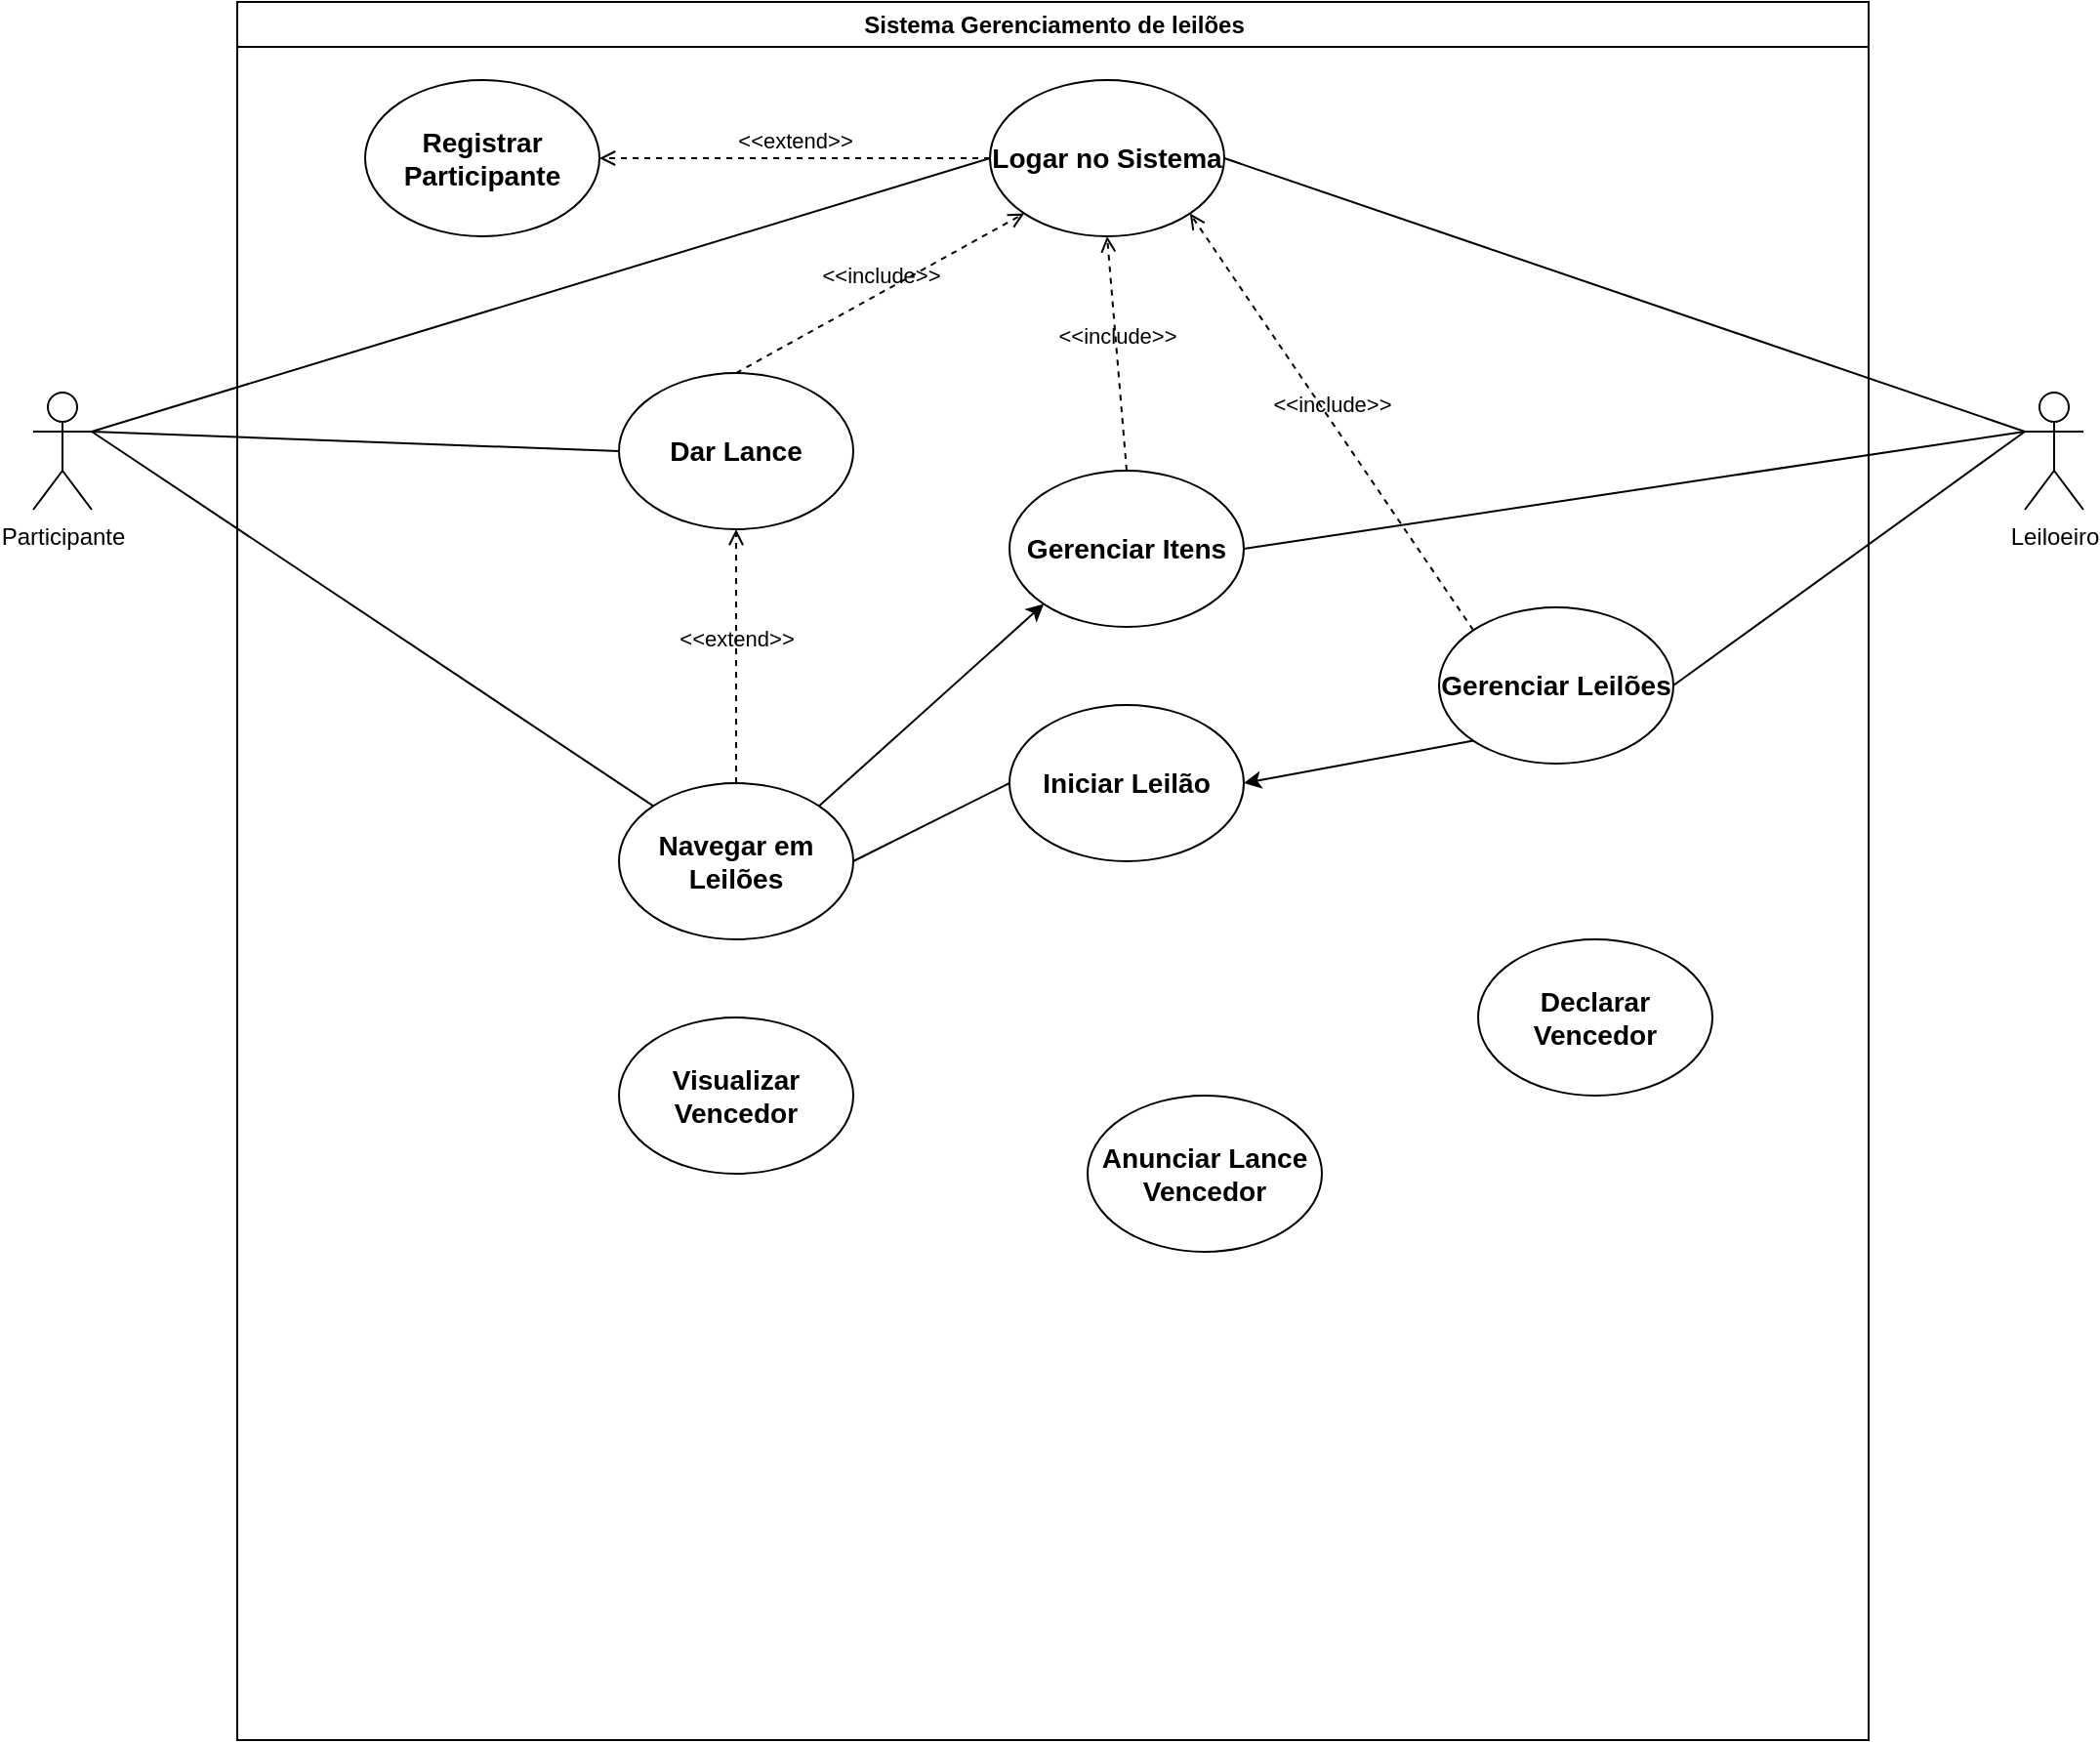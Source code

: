 <mxfile version="24.5.4" type="github">
  <diagram name="Página-1" id="xvm6ddMjzJ4y89bcNbFS">
    <mxGraphModel dx="1062" dy="567" grid="1" gridSize="10" guides="1" tooltips="1" connect="1" arrows="0" fold="1" page="1" pageScale="1" pageWidth="1169" pageHeight="827" math="0" shadow="0">
      <root>
        <mxCell id="0" />
        <mxCell id="1" parent="0" />
        <mxCell id="DuFYwMO4WbOh_CWCAp85-6" value="Sistema Gerenciamento de leilões" style="swimlane;whiteSpace=wrap;html=1;" parent="1" vertex="1">
          <mxGeometry x="164.5" width="835.5" height="890" as="geometry" />
        </mxCell>
        <mxCell id="bjDUwGLzemZ7QIyRnV6E-1" value="&lt;h3 class=&quot;western&quot;&gt;&lt;strong&gt;Logar no Sistema&lt;/strong&gt;&lt;/h3&gt;" style="ellipse;whiteSpace=wrap;html=1;" vertex="1" parent="DuFYwMO4WbOh_CWCAp85-6">
          <mxGeometry x="385.5" y="40" width="120" height="80" as="geometry" />
        </mxCell>
        <mxCell id="bjDUwGLzemZ7QIyRnV6E-2" value="&lt;h3 class=&quot;western&quot;&gt;&lt;strong&gt;Dar Lance&lt;/strong&gt;&lt;/h3&gt;" style="ellipse;whiteSpace=wrap;html=1;" vertex="1" parent="DuFYwMO4WbOh_CWCAp85-6">
          <mxGeometry x="195.5" y="190" width="120" height="80" as="geometry" />
        </mxCell>
        <mxCell id="bjDUwGLzemZ7QIyRnV6E-3" value="&lt;h3 class=&quot;western&quot;&gt;&lt;strong&gt;Registrar Participante&lt;/strong&gt;&lt;/h3&gt;" style="ellipse;whiteSpace=wrap;html=1;" vertex="1" parent="DuFYwMO4WbOh_CWCAp85-6">
          <mxGeometry x="65.5" y="40" width="120" height="80" as="geometry" />
        </mxCell>
        <mxCell id="bjDUwGLzemZ7QIyRnV6E-4" value="&lt;h3 class=&quot;western&quot;&gt;&lt;strong&gt;Gerenciar Leilões&lt;/strong&gt;&lt;/h3&gt;" style="ellipse;whiteSpace=wrap;html=1;" vertex="1" parent="DuFYwMO4WbOh_CWCAp85-6">
          <mxGeometry x="615.5" y="310" width="120" height="80" as="geometry" />
        </mxCell>
        <mxCell id="bjDUwGLzemZ7QIyRnV6E-5" value="&lt;h3 class=&quot;western&quot;&gt;&lt;strong&gt;Iniciar Leilão&lt;/strong&gt;&lt;/h3&gt;" style="ellipse;whiteSpace=wrap;html=1;" vertex="1" parent="DuFYwMO4WbOh_CWCAp85-6">
          <mxGeometry x="395.5" y="360" width="120" height="80" as="geometry" />
        </mxCell>
        <mxCell id="bjDUwGLzemZ7QIyRnV6E-6" value="&lt;h3 class=&quot;western&quot;&gt;&lt;strong&gt;Anunciar Lance Vencedor&lt;/strong&gt;&lt;/h3&gt;" style="ellipse;whiteSpace=wrap;html=1;direction=west;" vertex="1" parent="DuFYwMO4WbOh_CWCAp85-6">
          <mxGeometry x="435.5" y="560" width="120" height="80" as="geometry" />
        </mxCell>
        <mxCell id="bjDUwGLzemZ7QIyRnV6E-7" value="&lt;h3 class=&quot;western&quot;&gt;&lt;strong&gt;Navegar em Leilões&lt;/strong&gt;&lt;/h3&gt;" style="ellipse;whiteSpace=wrap;html=1;" vertex="1" parent="DuFYwMO4WbOh_CWCAp85-6">
          <mxGeometry x="195.5" y="400" width="120" height="80" as="geometry" />
        </mxCell>
        <mxCell id="bjDUwGLzemZ7QIyRnV6E-8" value="&lt;h3 class=&quot;western&quot;&gt;&lt;strong&gt;Visualizar Vencedor&lt;/strong&gt;&lt;/h3&gt;" style="ellipse;whiteSpace=wrap;html=1;" vertex="1" parent="DuFYwMO4WbOh_CWCAp85-6">
          <mxGeometry x="195.5" y="520" width="120" height="80" as="geometry" />
        </mxCell>
        <mxCell id="bjDUwGLzemZ7QIyRnV6E-9" value="&lt;h3 class=&quot;western&quot;&gt;&lt;strong&gt;Gerenciar Itens&lt;/strong&gt;&lt;/h3&gt;" style="ellipse;whiteSpace=wrap;html=1;" vertex="1" parent="DuFYwMO4WbOh_CWCAp85-6">
          <mxGeometry x="395.5" y="240" width="120" height="80" as="geometry" />
        </mxCell>
        <mxCell id="bjDUwGLzemZ7QIyRnV6E-11" value="&lt;h3 class=&quot;western&quot;&gt;&lt;strong&gt;Declarar Vencedor&lt;/strong&gt;&lt;/h3&gt;" style="ellipse;whiteSpace=wrap;html=1;" vertex="1" parent="DuFYwMO4WbOh_CWCAp85-6">
          <mxGeometry x="635.5" y="480" width="120" height="80" as="geometry" />
        </mxCell>
        <mxCell id="bjDUwGLzemZ7QIyRnV6E-18" value="&amp;lt;&amp;lt;extend&amp;gt;&amp;gt;" style="html=1;verticalAlign=bottom;labelBackgroundColor=none;endArrow=open;endFill=0;dashed=1;rounded=0;exitX=0;exitY=0.5;exitDx=0;exitDy=0;entryX=1;entryY=0.5;entryDx=0;entryDy=0;" edge="1" parent="DuFYwMO4WbOh_CWCAp85-6" source="bjDUwGLzemZ7QIyRnV6E-1" target="bjDUwGLzemZ7QIyRnV6E-3">
          <mxGeometry width="160" relative="1" as="geometry">
            <mxPoint x="345.5" y="60" as="sourcePoint" />
            <mxPoint x="215.5" y="70" as="targetPoint" />
          </mxGeometry>
        </mxCell>
        <mxCell id="bjDUwGLzemZ7QIyRnV6E-20" value="&amp;lt;&amp;lt;include&amp;gt;&amp;gt;" style="html=1;verticalAlign=bottom;labelBackgroundColor=none;endArrow=open;endFill=0;dashed=1;rounded=0;exitX=0.5;exitY=0;exitDx=0;exitDy=0;entryX=0;entryY=1;entryDx=0;entryDy=0;" edge="1" parent="DuFYwMO4WbOh_CWCAp85-6" source="bjDUwGLzemZ7QIyRnV6E-2" target="bjDUwGLzemZ7QIyRnV6E-1">
          <mxGeometry width="160" relative="1" as="geometry">
            <mxPoint x="330" y="290" as="sourcePoint" />
            <mxPoint x="490" y="290" as="targetPoint" />
          </mxGeometry>
        </mxCell>
        <mxCell id="bjDUwGLzemZ7QIyRnV6E-23" value="" style="endArrow=none;html=1;rounded=0;entryX=0;entryY=0.5;entryDx=0;entryDy=0;exitX=1;exitY=0.5;exitDx=0;exitDy=0;" edge="1" parent="DuFYwMO4WbOh_CWCAp85-6" source="bjDUwGLzemZ7QIyRnV6E-7" target="bjDUwGLzemZ7QIyRnV6E-5">
          <mxGeometry width="50" height="50" relative="1" as="geometry">
            <mxPoint x="390" y="320" as="sourcePoint" />
            <mxPoint x="440" y="270" as="targetPoint" />
          </mxGeometry>
        </mxCell>
        <mxCell id="bjDUwGLzemZ7QIyRnV6E-24" value="" style="endArrow=classic;html=1;rounded=0;entryX=1;entryY=0.5;entryDx=0;entryDy=0;exitX=0;exitY=1;exitDx=0;exitDy=0;" edge="1" parent="DuFYwMO4WbOh_CWCAp85-6" source="bjDUwGLzemZ7QIyRnV6E-4" target="bjDUwGLzemZ7QIyRnV6E-5">
          <mxGeometry width="50" height="50" relative="1" as="geometry">
            <mxPoint x="635.5" y="450" as="sourcePoint" />
            <mxPoint x="615.5" y="262" as="targetPoint" />
          </mxGeometry>
        </mxCell>
        <mxCell id="bjDUwGLzemZ7QIyRnV6E-26" value="&amp;lt;&amp;lt;extend&amp;gt;&amp;gt;" style="html=1;verticalAlign=bottom;labelBackgroundColor=none;endArrow=open;endFill=0;dashed=1;rounded=0;exitX=0.5;exitY=0;exitDx=0;exitDy=0;entryX=0.5;entryY=1;entryDx=0;entryDy=0;" edge="1" parent="DuFYwMO4WbOh_CWCAp85-6" source="bjDUwGLzemZ7QIyRnV6E-7" target="bjDUwGLzemZ7QIyRnV6E-2">
          <mxGeometry width="160" relative="1" as="geometry">
            <mxPoint x="315.5" y="300" as="sourcePoint" />
            <mxPoint x="435.5" y="280" as="targetPoint" />
          </mxGeometry>
        </mxCell>
        <mxCell id="bjDUwGLzemZ7QIyRnV6E-27" value="" style="endArrow=classic;html=1;rounded=0;entryX=0;entryY=1;entryDx=0;entryDy=0;exitX=1;exitY=0;exitDx=0;exitDy=0;" edge="1" parent="DuFYwMO4WbOh_CWCAp85-6" source="bjDUwGLzemZ7QIyRnV6E-7" target="bjDUwGLzemZ7QIyRnV6E-9">
          <mxGeometry width="50" height="50" relative="1" as="geometry">
            <mxPoint x="365.5" y="370" as="sourcePoint" />
            <mxPoint x="465.5" y="270" as="targetPoint" />
          </mxGeometry>
        </mxCell>
        <mxCell id="bjDUwGLzemZ7QIyRnV6E-31" value="&amp;lt;&amp;lt;include&amp;gt;&amp;gt;" style="html=1;verticalAlign=bottom;labelBackgroundColor=none;endArrow=open;endFill=0;dashed=1;rounded=0;exitX=0.5;exitY=0;exitDx=0;exitDy=0;entryX=0.5;entryY=1;entryDx=0;entryDy=0;" edge="1" parent="DuFYwMO4WbOh_CWCAp85-6" source="bjDUwGLzemZ7QIyRnV6E-9" target="bjDUwGLzemZ7QIyRnV6E-1">
          <mxGeometry width="160" relative="1" as="geometry">
            <mxPoint x="398.5" y="202" as="sourcePoint" />
            <mxPoint x="545.5" y="120" as="targetPoint" />
          </mxGeometry>
        </mxCell>
        <mxCell id="bjDUwGLzemZ7QIyRnV6E-30" value="&amp;lt;&amp;lt;include&amp;gt;&amp;gt;" style="html=1;verticalAlign=bottom;labelBackgroundColor=none;endArrow=open;endFill=0;dashed=1;rounded=0;exitX=0;exitY=0;exitDx=0;exitDy=0;entryX=1;entryY=1;entryDx=0;entryDy=0;" edge="1" parent="DuFYwMO4WbOh_CWCAp85-6" source="bjDUwGLzemZ7QIyRnV6E-4" target="bjDUwGLzemZ7QIyRnV6E-1">
          <mxGeometry width="160" relative="1" as="geometry">
            <mxPoint x="675.5" y="322" as="sourcePoint" />
            <mxPoint x="822.5" y="240" as="targetPoint" />
          </mxGeometry>
        </mxCell>
        <mxCell id="DuFYwMO4WbOh_CWCAp85-7" value="Participante" style="shape=umlActor;verticalLabelPosition=bottom;verticalAlign=top;html=1;outlineConnect=0;" parent="1" vertex="1">
          <mxGeometry x="60" y="200" width="30" height="60" as="geometry" />
        </mxCell>
        <mxCell id="DuFYwMO4WbOh_CWCAp85-8" value="Leiloeiro" style="shape=umlActor;verticalLabelPosition=bottom;verticalAlign=top;html=1;outlineConnect=0;" parent="1" vertex="1">
          <mxGeometry x="1080" y="200" width="30" height="60" as="geometry" />
        </mxCell>
        <mxCell id="bjDUwGLzemZ7QIyRnV6E-15" value="" style="endArrow=none;html=1;rounded=0;entryX=1;entryY=0.333;entryDx=0;entryDy=0;entryPerimeter=0;exitX=0;exitY=0.5;exitDx=0;exitDy=0;" edge="1" parent="1" source="bjDUwGLzemZ7QIyRnV6E-1" target="DuFYwMO4WbOh_CWCAp85-7">
          <mxGeometry width="50" height="50" relative="1" as="geometry">
            <mxPoint x="550" y="360" as="sourcePoint" />
            <mxPoint x="600" y="310" as="targetPoint" />
          </mxGeometry>
        </mxCell>
        <mxCell id="bjDUwGLzemZ7QIyRnV6E-19" value="" style="endArrow=none;html=1;rounded=0;entryX=1;entryY=0.333;entryDx=0;entryDy=0;entryPerimeter=0;exitX=0;exitY=0.5;exitDx=0;exitDy=0;" edge="1" parent="1" source="bjDUwGLzemZ7QIyRnV6E-2" target="DuFYwMO4WbOh_CWCAp85-7">
          <mxGeometry width="50" height="50" relative="1" as="geometry">
            <mxPoint x="550" y="370" as="sourcePoint" />
            <mxPoint x="600" y="320" as="targetPoint" />
          </mxGeometry>
        </mxCell>
        <mxCell id="bjDUwGLzemZ7QIyRnV6E-21" value="" style="endArrow=none;html=1;rounded=0;entryX=0;entryY=0.333;entryDx=0;entryDy=0;entryPerimeter=0;exitX=1;exitY=0.5;exitDx=0;exitDy=0;" edge="1" parent="1" source="bjDUwGLzemZ7QIyRnV6E-4" target="DuFYwMO4WbOh_CWCAp85-8">
          <mxGeometry width="50" height="50" relative="1" as="geometry">
            <mxPoint x="550" y="370" as="sourcePoint" />
            <mxPoint x="600" y="320" as="targetPoint" />
          </mxGeometry>
        </mxCell>
        <mxCell id="bjDUwGLzemZ7QIyRnV6E-22" value="" style="endArrow=none;html=1;rounded=0;exitX=1;exitY=0.5;exitDx=0;exitDy=0;entryX=0;entryY=0.333;entryDx=0;entryDy=0;entryPerimeter=0;" edge="1" parent="1" source="bjDUwGLzemZ7QIyRnV6E-9" target="DuFYwMO4WbOh_CWCAp85-8">
          <mxGeometry width="50" height="50" relative="1" as="geometry">
            <mxPoint x="550" y="370" as="sourcePoint" />
            <mxPoint x="1040" y="220" as="targetPoint" />
          </mxGeometry>
        </mxCell>
        <mxCell id="bjDUwGLzemZ7QIyRnV6E-25" value="" style="endArrow=none;html=1;rounded=0;entryX=0;entryY=0;entryDx=0;entryDy=0;exitX=1;exitY=0.333;exitDx=0;exitDy=0;exitPerimeter=0;" edge="1" parent="1" source="DuFYwMO4WbOh_CWCAp85-7" target="bjDUwGLzemZ7QIyRnV6E-7">
          <mxGeometry width="50" height="50" relative="1" as="geometry">
            <mxPoint x="550" y="360" as="sourcePoint" />
            <mxPoint x="600" y="310" as="targetPoint" />
          </mxGeometry>
        </mxCell>
        <mxCell id="bjDUwGLzemZ7QIyRnV6E-28" value="" style="endArrow=none;html=1;rounded=0;entryX=0;entryY=0.333;entryDx=0;entryDy=0;entryPerimeter=0;exitX=1;exitY=0.5;exitDx=0;exitDy=0;" edge="1" parent="1" source="bjDUwGLzemZ7QIyRnV6E-1" target="DuFYwMO4WbOh_CWCAp85-8">
          <mxGeometry width="50" height="50" relative="1" as="geometry">
            <mxPoint x="550" y="330" as="sourcePoint" />
            <mxPoint x="600" y="280" as="targetPoint" />
          </mxGeometry>
        </mxCell>
      </root>
    </mxGraphModel>
  </diagram>
</mxfile>
